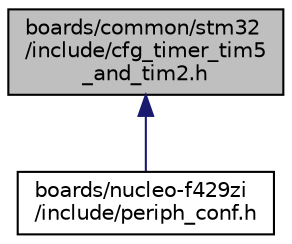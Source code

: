digraph "boards/common/stm32/include/cfg_timer_tim5_and_tim2.h"
{
 // LATEX_PDF_SIZE
  edge [fontname="Helvetica",fontsize="10",labelfontname="Helvetica",labelfontsize="10"];
  node [fontname="Helvetica",fontsize="10",shape=record];
  Node1 [label="boards/common/stm32\l/include/cfg_timer_tim5\l_and_tim2.h",height=0.2,width=0.4,color="black", fillcolor="grey75", style="filled", fontcolor="black",tooltip="Common configuration for STM32 Timer peripheral based on TIM5 and TIM2."];
  Node1 -> Node2 [dir="back",color="midnightblue",fontsize="10",style="solid",fontname="Helvetica"];
  Node2 [label="boards/nucleo-f429zi\l/include/periph_conf.h",height=0.2,width=0.4,color="black", fillcolor="white", style="filled",URL="$boards_2nucleo-f429zi_2include_2periph__conf_8h.html",tooltip=" "];
}
